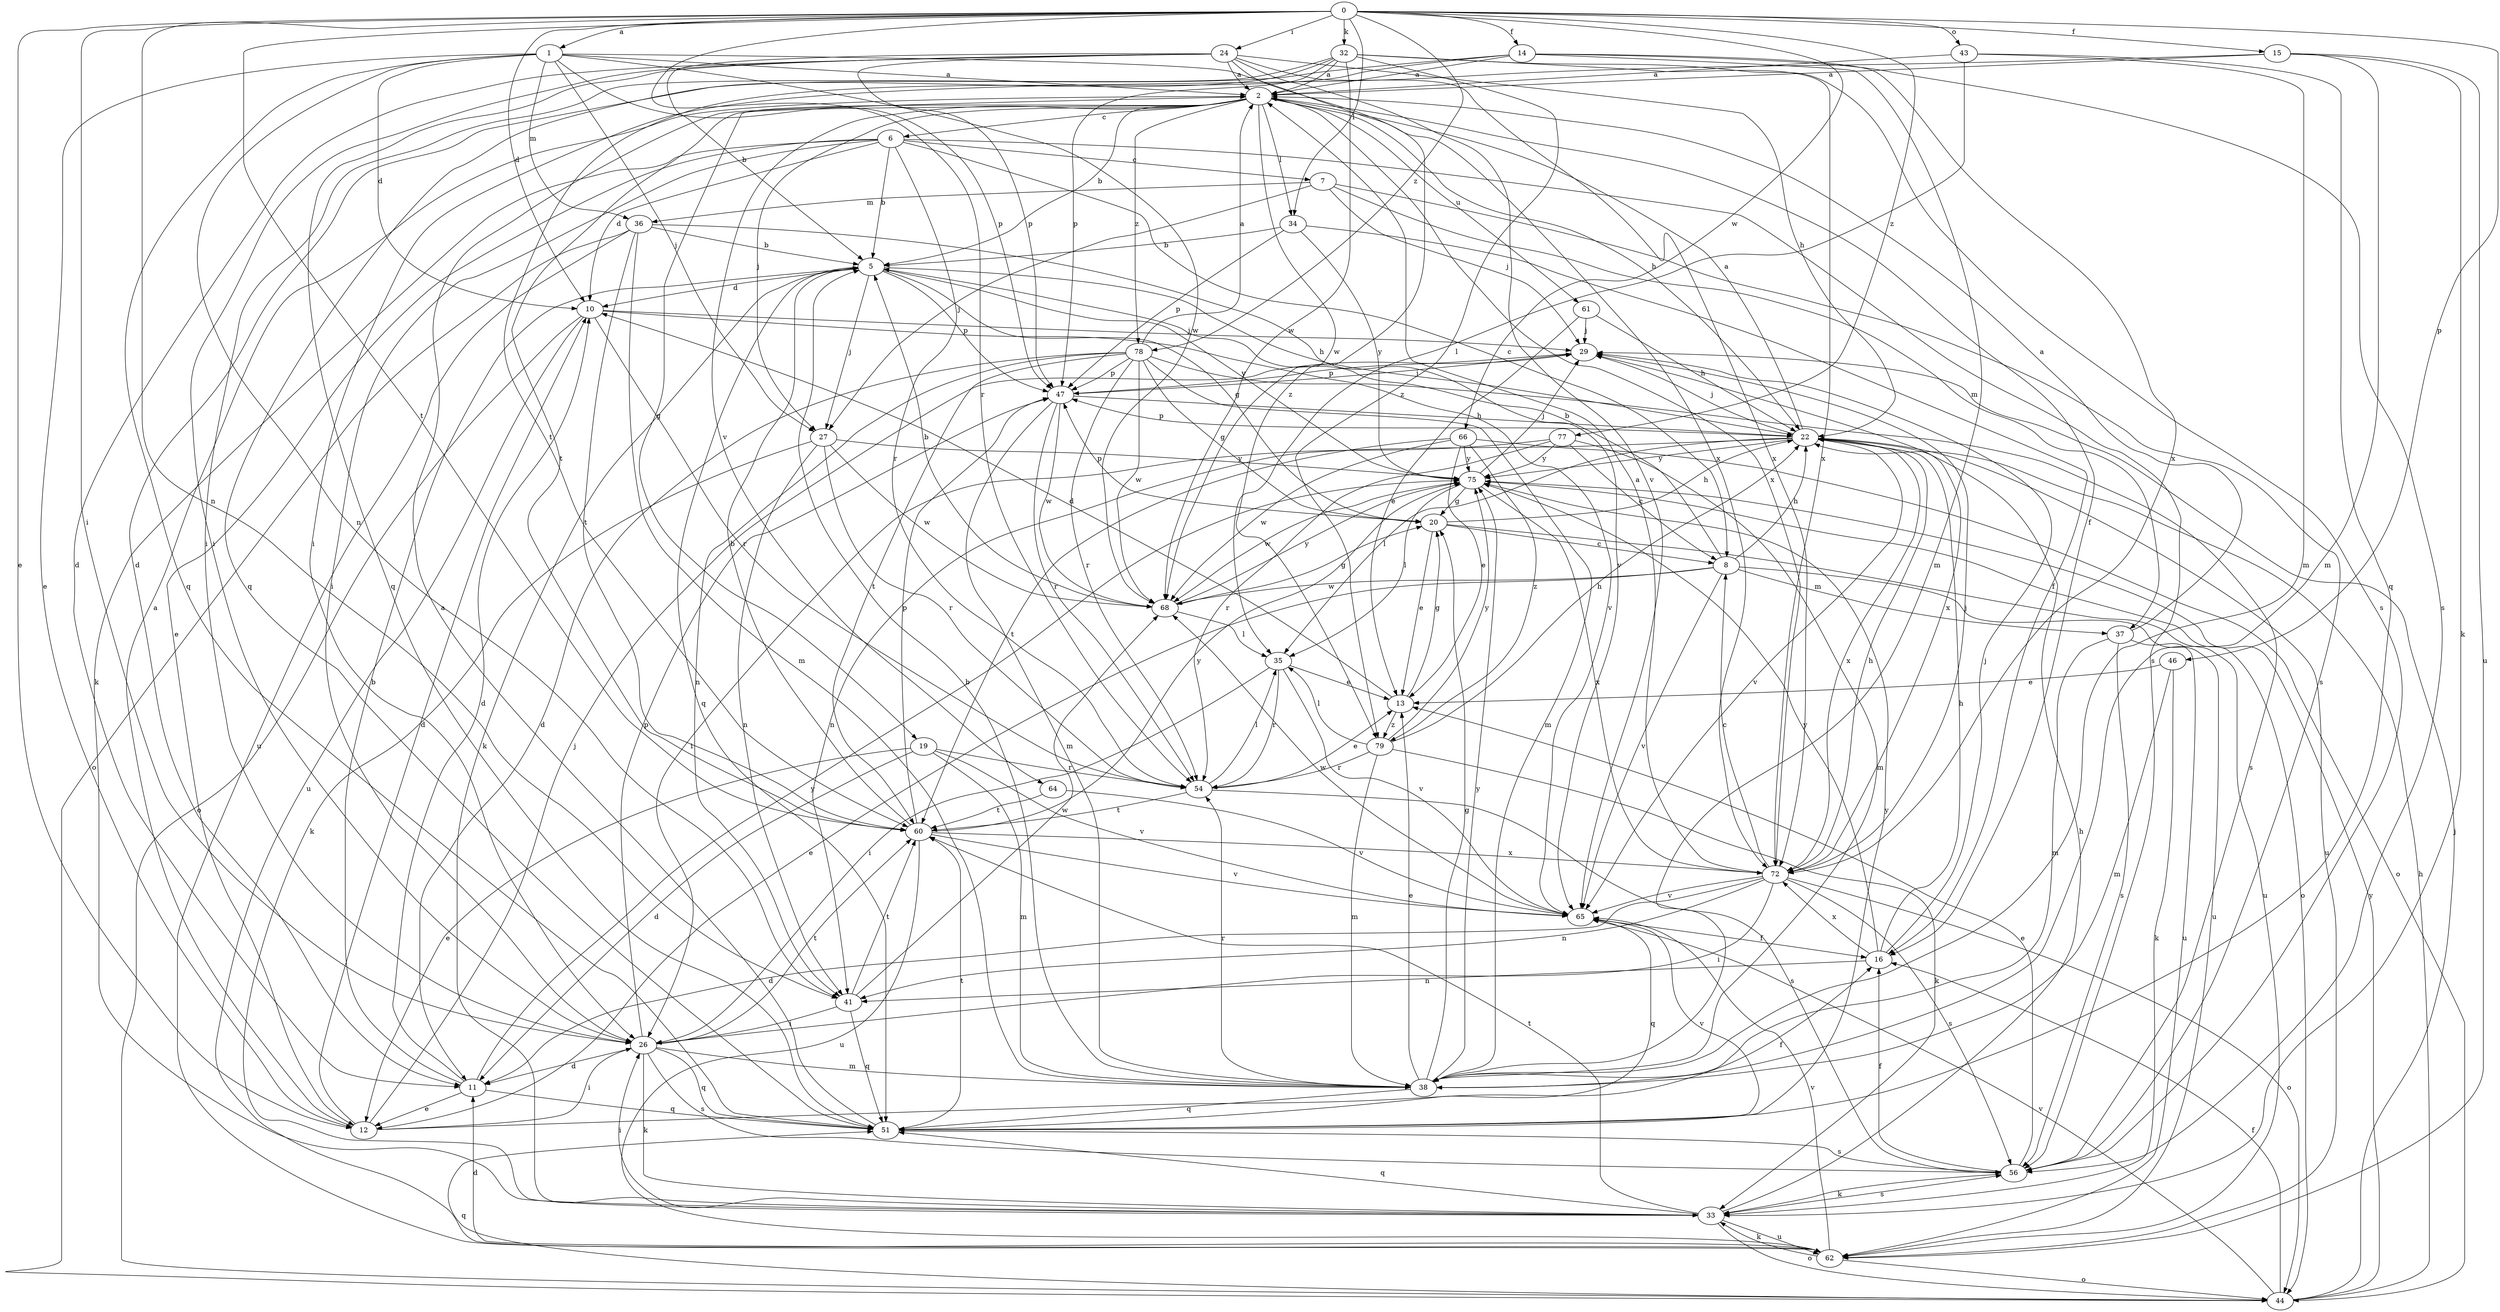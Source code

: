 strict digraph  {
0;
1;
2;
5;
6;
7;
8;
10;
11;
12;
13;
14;
15;
16;
19;
20;
22;
24;
26;
27;
29;
32;
33;
34;
35;
36;
37;
38;
41;
43;
44;
46;
47;
51;
54;
56;
60;
61;
62;
64;
65;
66;
68;
72;
75;
77;
78;
79;
0 -> 1  [label=a];
0 -> 10  [label=d];
0 -> 12  [label=e];
0 -> 14  [label=f];
0 -> 15  [label=f];
0 -> 24  [label=i];
0 -> 26  [label=i];
0 -> 32  [label=k];
0 -> 34  [label=l];
0 -> 41  [label=n];
0 -> 43  [label=o];
0 -> 46  [label=p];
0 -> 54  [label=r];
0 -> 60  [label=t];
0 -> 66  [label=w];
0 -> 77  [label=z];
0 -> 78  [label=z];
1 -> 2  [label=a];
1 -> 10  [label=d];
1 -> 12  [label=e];
1 -> 27  [label=j];
1 -> 36  [label=m];
1 -> 41  [label=n];
1 -> 47  [label=p];
1 -> 51  [label=q];
1 -> 68  [label=w];
1 -> 72  [label=x];
2 -> 5  [label=b];
2 -> 6  [label=c];
2 -> 16  [label=f];
2 -> 19  [label=g];
2 -> 22  [label=h];
2 -> 27  [label=j];
2 -> 34  [label=l];
2 -> 60  [label=t];
2 -> 61  [label=u];
2 -> 64  [label=v];
2 -> 68  [label=w];
2 -> 72  [label=x];
2 -> 78  [label=z];
5 -> 10  [label=d];
5 -> 20  [label=g];
5 -> 22  [label=h];
5 -> 27  [label=j];
5 -> 33  [label=k];
5 -> 47  [label=p];
5 -> 51  [label=q];
5 -> 75  [label=y];
6 -> 5  [label=b];
6 -> 7  [label=c];
6 -> 8  [label=c];
6 -> 10  [label=d];
6 -> 12  [label=e];
6 -> 26  [label=i];
6 -> 33  [label=k];
6 -> 54  [label=r];
6 -> 56  [label=s];
7 -> 27  [label=j];
7 -> 29  [label=j];
7 -> 36  [label=m];
7 -> 37  [label=m];
7 -> 56  [label=s];
8 -> 5  [label=b];
8 -> 12  [label=e];
8 -> 22  [label=h];
8 -> 37  [label=m];
8 -> 62  [label=u];
8 -> 65  [label=v];
8 -> 68  [label=w];
10 -> 29  [label=j];
10 -> 44  [label=o];
10 -> 54  [label=r];
10 -> 62  [label=u];
10 -> 65  [label=v];
11 -> 5  [label=b];
11 -> 10  [label=d];
11 -> 12  [label=e];
11 -> 51  [label=q];
11 -> 75  [label=y];
12 -> 2  [label=a];
12 -> 10  [label=d];
12 -> 16  [label=f];
12 -> 26  [label=i];
12 -> 29  [label=j];
13 -> 10  [label=d];
13 -> 20  [label=g];
13 -> 79  [label=z];
14 -> 2  [label=a];
14 -> 11  [label=d];
14 -> 38  [label=m];
14 -> 56  [label=s];
14 -> 60  [label=t];
14 -> 72  [label=x];
15 -> 2  [label=a];
15 -> 26  [label=i];
15 -> 33  [label=k];
15 -> 38  [label=m];
15 -> 62  [label=u];
16 -> 22  [label=h];
16 -> 29  [label=j];
16 -> 41  [label=n];
16 -> 72  [label=x];
16 -> 75  [label=y];
19 -> 11  [label=d];
19 -> 12  [label=e];
19 -> 38  [label=m];
19 -> 54  [label=r];
19 -> 65  [label=v];
20 -> 8  [label=c];
20 -> 13  [label=e];
20 -> 22  [label=h];
20 -> 47  [label=p];
20 -> 62  [label=u];
22 -> 2  [label=a];
22 -> 29  [label=j];
22 -> 35  [label=l];
22 -> 41  [label=n];
22 -> 47  [label=p];
22 -> 62  [label=u];
22 -> 65  [label=v];
22 -> 72  [label=x];
22 -> 75  [label=y];
24 -> 2  [label=a];
24 -> 5  [label=b];
24 -> 11  [label=d];
24 -> 22  [label=h];
24 -> 26  [label=i];
24 -> 47  [label=p];
24 -> 51  [label=q];
24 -> 65  [label=v];
24 -> 72  [label=x];
24 -> 79  [label=z];
26 -> 11  [label=d];
26 -> 33  [label=k];
26 -> 38  [label=m];
26 -> 47  [label=p];
26 -> 51  [label=q];
26 -> 56  [label=s];
26 -> 60  [label=t];
27 -> 33  [label=k];
27 -> 41  [label=n];
27 -> 54  [label=r];
27 -> 68  [label=w];
27 -> 75  [label=y];
29 -> 47  [label=p];
29 -> 72  [label=x];
32 -> 2  [label=a];
32 -> 26  [label=i];
32 -> 47  [label=p];
32 -> 51  [label=q];
32 -> 56  [label=s];
32 -> 68  [label=w];
32 -> 72  [label=x];
32 -> 79  [label=z];
33 -> 22  [label=h];
33 -> 26  [label=i];
33 -> 44  [label=o];
33 -> 51  [label=q];
33 -> 56  [label=s];
33 -> 60  [label=t];
33 -> 62  [label=u];
34 -> 5  [label=b];
34 -> 16  [label=f];
34 -> 47  [label=p];
34 -> 75  [label=y];
35 -> 13  [label=e];
35 -> 26  [label=i];
35 -> 54  [label=r];
35 -> 65  [label=v];
36 -> 5  [label=b];
36 -> 38  [label=m];
36 -> 44  [label=o];
36 -> 60  [label=t];
36 -> 62  [label=u];
36 -> 65  [label=v];
37 -> 2  [label=a];
37 -> 38  [label=m];
37 -> 56  [label=s];
37 -> 62  [label=u];
38 -> 5  [label=b];
38 -> 13  [label=e];
38 -> 20  [label=g];
38 -> 51  [label=q];
38 -> 54  [label=r];
38 -> 75  [label=y];
41 -> 26  [label=i];
41 -> 51  [label=q];
41 -> 60  [label=t];
41 -> 68  [label=w];
43 -> 2  [label=a];
43 -> 35  [label=l];
43 -> 38  [label=m];
43 -> 51  [label=q];
44 -> 16  [label=f];
44 -> 22  [label=h];
44 -> 29  [label=j];
44 -> 51  [label=q];
44 -> 65  [label=v];
44 -> 75  [label=y];
46 -> 13  [label=e];
46 -> 33  [label=k];
46 -> 38  [label=m];
47 -> 22  [label=h];
47 -> 29  [label=j];
47 -> 38  [label=m];
47 -> 54  [label=r];
47 -> 68  [label=w];
51 -> 2  [label=a];
51 -> 56  [label=s];
51 -> 60  [label=t];
51 -> 65  [label=v];
51 -> 75  [label=y];
54 -> 13  [label=e];
54 -> 35  [label=l];
54 -> 56  [label=s];
54 -> 60  [label=t];
56 -> 13  [label=e];
56 -> 16  [label=f];
56 -> 33  [label=k];
60 -> 5  [label=b];
60 -> 47  [label=p];
60 -> 62  [label=u];
60 -> 65  [label=v];
60 -> 72  [label=x];
60 -> 75  [label=y];
61 -> 13  [label=e];
61 -> 22  [label=h];
61 -> 29  [label=j];
62 -> 11  [label=d];
62 -> 33  [label=k];
62 -> 44  [label=o];
62 -> 65  [label=v];
64 -> 60  [label=t];
64 -> 65  [label=v];
65 -> 16  [label=f];
65 -> 51  [label=q];
65 -> 68  [label=w];
66 -> 13  [label=e];
66 -> 44  [label=o];
66 -> 60  [label=t];
66 -> 68  [label=w];
66 -> 75  [label=y];
66 -> 79  [label=z];
68 -> 5  [label=b];
68 -> 20  [label=g];
68 -> 35  [label=l];
68 -> 75  [label=y];
72 -> 2  [label=a];
72 -> 8  [label=c];
72 -> 11  [label=d];
72 -> 22  [label=h];
72 -> 26  [label=i];
72 -> 29  [label=j];
72 -> 41  [label=n];
72 -> 44  [label=o];
72 -> 56  [label=s];
72 -> 65  [label=v];
75 -> 20  [label=g];
75 -> 29  [label=j];
75 -> 35  [label=l];
75 -> 44  [label=o];
75 -> 68  [label=w];
75 -> 72  [label=x];
77 -> 8  [label=c];
77 -> 26  [label=i];
77 -> 38  [label=m];
77 -> 54  [label=r];
77 -> 75  [label=y];
78 -> 2  [label=a];
78 -> 11  [label=d];
78 -> 20  [label=g];
78 -> 38  [label=m];
78 -> 41  [label=n];
78 -> 47  [label=p];
78 -> 54  [label=r];
78 -> 56  [label=s];
78 -> 60  [label=t];
78 -> 68  [label=w];
79 -> 22  [label=h];
79 -> 33  [label=k];
79 -> 35  [label=l];
79 -> 38  [label=m];
79 -> 54  [label=r];
79 -> 75  [label=y];
}
